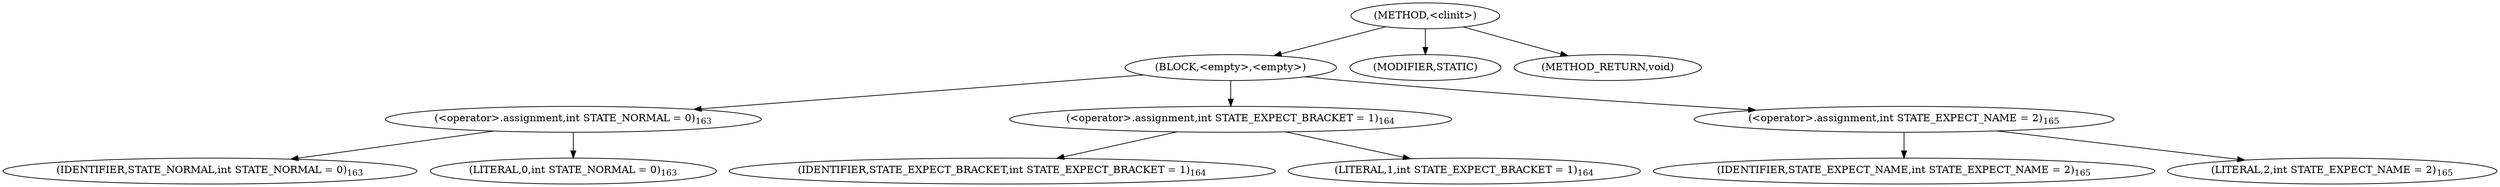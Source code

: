 digraph "&lt;clinit&gt;" {  
"1255" [label = <(METHOD,&lt;clinit&gt;)> ]
"1256" [label = <(BLOCK,&lt;empty&gt;,&lt;empty&gt;)> ]
"1257" [label = <(&lt;operator&gt;.assignment,int STATE_NORMAL = 0)<SUB>163</SUB>> ]
"1258" [label = <(IDENTIFIER,STATE_NORMAL,int STATE_NORMAL = 0)<SUB>163</SUB>> ]
"1259" [label = <(LITERAL,0,int STATE_NORMAL = 0)<SUB>163</SUB>> ]
"1260" [label = <(&lt;operator&gt;.assignment,int STATE_EXPECT_BRACKET = 1)<SUB>164</SUB>> ]
"1261" [label = <(IDENTIFIER,STATE_EXPECT_BRACKET,int STATE_EXPECT_BRACKET = 1)<SUB>164</SUB>> ]
"1262" [label = <(LITERAL,1,int STATE_EXPECT_BRACKET = 1)<SUB>164</SUB>> ]
"1263" [label = <(&lt;operator&gt;.assignment,int STATE_EXPECT_NAME = 2)<SUB>165</SUB>> ]
"1264" [label = <(IDENTIFIER,STATE_EXPECT_NAME,int STATE_EXPECT_NAME = 2)<SUB>165</SUB>> ]
"1265" [label = <(LITERAL,2,int STATE_EXPECT_NAME = 2)<SUB>165</SUB>> ]
"1266" [label = <(MODIFIER,STATIC)> ]
"1267" [label = <(METHOD_RETURN,void)> ]
  "1255" -> "1256" 
  "1255" -> "1266" 
  "1255" -> "1267" 
  "1256" -> "1257" 
  "1256" -> "1260" 
  "1256" -> "1263" 
  "1257" -> "1258" 
  "1257" -> "1259" 
  "1260" -> "1261" 
  "1260" -> "1262" 
  "1263" -> "1264" 
  "1263" -> "1265" 
}
